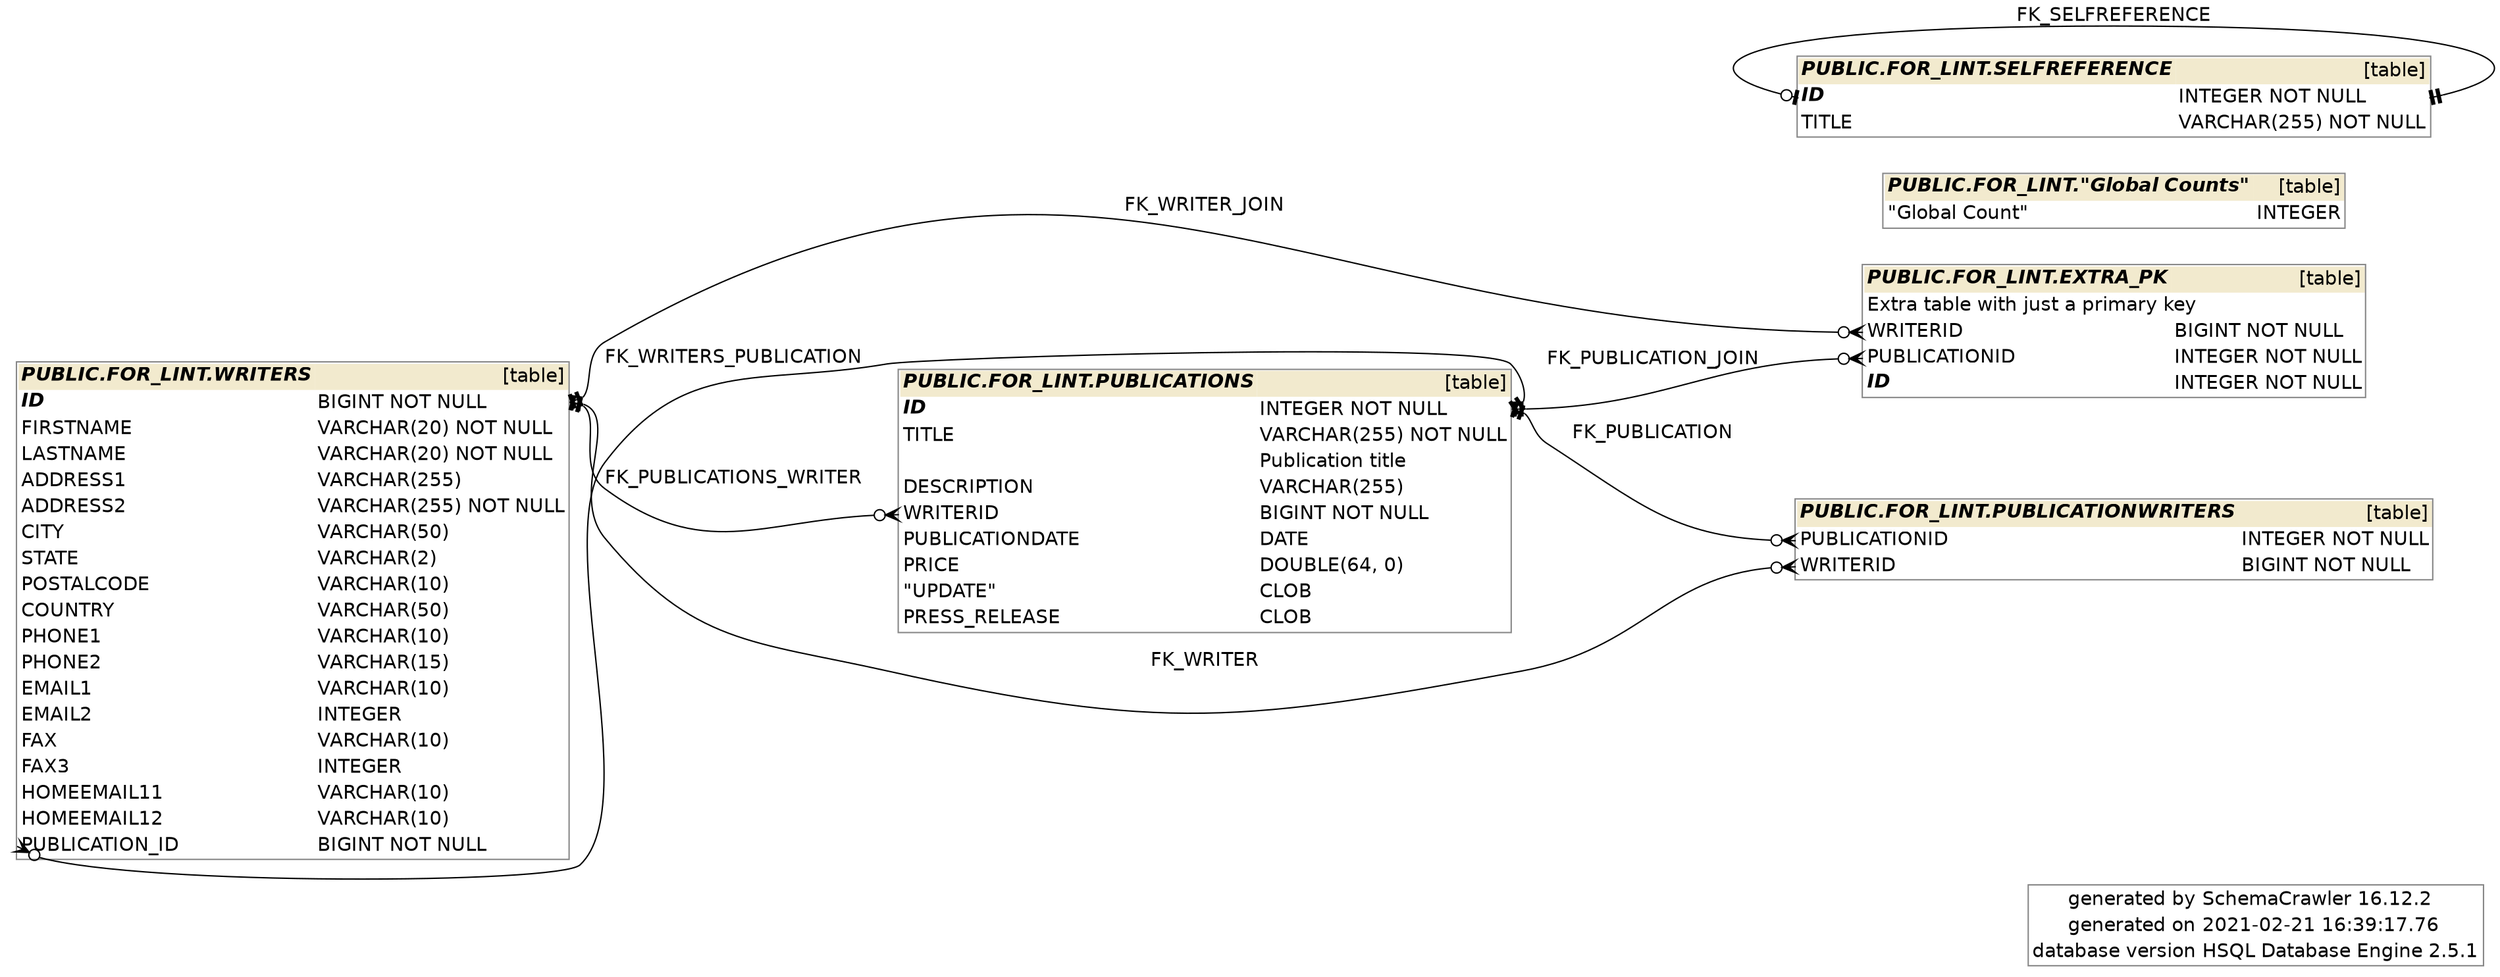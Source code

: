 digraph "SchemaCrawler_Diagram" {

  graph [
    fontname="Helvetica"
    labeljust="r"
    rankdir="RL"

  ];
  
  node [
    fontname="Helvetica"
    shape="none"

  ];
  
  edge [
    fontname="Helvetica"

  ];


  /* Title Block -=-=-=-=-=-=-=-=-=-=-=-=-=- */
  graph [ 
    label=<
      <table border="1" cellborder="0" cellspacing="0" color="#888888">
	<tr>
		<td align='right'>generated by</td>
		<td align='left'>SchemaCrawler 16.12.2</td>
	</tr>
	<tr>
		<td align='right'>generated on</td>
		<td align='left'>2021-02-21 16:39:17.76</td>
	</tr>
	<tr>
		<td align='right'>database version</td>
		<td align='left'>HSQL Database Engine 2.5.1</td>
	</tr>
      </table>
    >
  ];

  /* PUBLIC.FOR_LINT.EXTRA_PK -=-=-=-=-=-=-=-=-=-=-=-=-=- */
  "extra_pk_6ff01a98" [
    label=<
      <table border="1" cellborder="0" cellspacing="0" color="#888888">
	<tr>
		<td colspan='2' bgcolor='#F2EACE' align='left'><b><i>PUBLIC.FOR_LINT.EXTRA_PK</i></b></td>
		<td bgcolor='#F2EACE' align='right'>[table]</td>
	</tr>
	<tr>
		<td colspan='3' align='left'>Extra table with just a primary key</td>
	</tr>
	<tr>
		<td port='writerid_4eaa8594.start' align='left'>WRITERID</td>
		<td align='left'> </td>
		<td port='writerid_4eaa8594.end' align='left'>BIGINT NOT NULL</td>
	</tr>
	<tr>
		<td port='publicationid_72d20ed.start' align='left'>PUBLICATIONID</td>
		<td align='left'> </td>
		<td port='publicationid_72d20ed.end' align='left'>INTEGER NOT NULL</td>
	</tr>
	<tr>
		<td port='id_8e133de1.start' align='left'><b><i>ID</i></b></td>
		<td align='left'> </td>
		<td port='id_8e133de1.end' align='left'>INTEGER NOT NULL</td>
	</tr>
      </table>
    >
  ];



  /* PUBLIC.FOR_LINT."Global Counts" -=-=-=-=-=-=-=-=-=-=-=-=-=- */
  "globalcounts_3c0c924f" [
    label=<
      <table border="1" cellborder="0" cellspacing="0" color="#888888">
	<tr>
		<td colspan='2' bgcolor='#F2EACE' align='left'><b><i>PUBLIC.FOR_LINT."Global Counts"</i></b></td>
		<td bgcolor='#F2EACE' align='right'>[table]</td>
	</tr>
	<tr>
		<td port='globalcount_ce42fa41.start' align='left'>"Global Count"</td>
		<td align='left'> </td>
		<td port='globalcount_ce42fa41.end' align='left'>INTEGER</td>
	</tr>
      </table>
    >
  ];



  /* PUBLIC.FOR_LINT.PUBLICATIONS -=-=-=-=-=-=-=-=-=-=-=-=-=- */
  "publications_6ef899b5" [
    label=<
      <table border="1" cellborder="0" cellspacing="0" color="#888888">
	<tr>
		<td colspan='2' bgcolor='#F2EACE' align='left'><b><i>PUBLIC.FOR_LINT.PUBLICATIONS</i></b></td>
		<td bgcolor='#F2EACE' align='right'>[table]</td>
	</tr>
	<tr>
		<td port='id_701aa264.start' align='left'><b><i>ID</i></b></td>
		<td align='left'> </td>
		<td port='id_701aa264.end' align='left'>INTEGER NOT NULL</td>
	</tr>
	<tr>
		<td port='title_74dcc381.start' align='left'>TITLE</td>
		<td align='left'> </td>
		<td port='title_74dcc381.end' align='left'>VARCHAR(255) NOT NULL</td>
	</tr>
	<tr>
		<td align='left'></td>
		<td align='left'> </td>
		<td align='left'>Publication title</td>
	</tr>
	<tr>
		<td port='description_89a3b125.start' align='left'>DESCRIPTION</td>
		<td align='left'> </td>
		<td port='description_89a3b125.end' align='left'>VARCHAR(255)</td>
	</tr>
	<tr>
		<td port='writerid_30b1ea17.start' align='left'>WRITERID</td>
		<td align='left'> </td>
		<td port='writerid_30b1ea17.end' align='left'>BIGINT NOT NULL</td>
	</tr>
	<tr>
		<td port='publicationdate_a67d103.start' align='left'>PUBLICATIONDATE</td>
		<td align='left'> </td>
		<td port='publicationdate_a67d103.end' align='left'>DATE</td>
	</tr>
	<tr>
		<td port='price_74a85272.start' align='left'>PRICE</td>
		<td align='left'> </td>
		<td port='price_74a85272.end' align='left'>DOUBLE(64, 0)</td>
	</tr>
	<tr>
		<td port='update_5adc612.start' align='left'>"UPDATE"</td>
		<td align='left'> </td>
		<td port='update_5adc612.end' align='left'>CLOB</td>
	</tr>
	<tr>
		<td port='press_release_cff3cd14.start' align='left'>PRESS_RELEASE</td>
		<td align='left'> </td>
		<td port='press_release_cff3cd14.end' align='left'>CLOB</td>
	</tr>
      </table>
    >
  ];

  "extra_pk_6ff01a98":"publicationid_72d20ed.start":w -> "publications_6ef899b5":"id_701aa264.end":e [label=<FK_PUBLICATION_JOIN> style="solid" dir="both" arrowhead="teetee" arrowtail="crowodot"];
  "publicationwriters_f68ea8a2":"publicationid_54605423.start":w -> "publications_6ef899b5":"id_701aa264.end":e [label=<FK_PUBLICATION> style="solid" dir="both" arrowhead="teetee" arrowtail="crowodot"];
  "writers_3778842e":"publication_id_61bbea1e.start":w -> "publications_6ef899b5":"id_701aa264.end":e [label=<FK_WRITERS_PUBLICATION> style="solid" dir="both" arrowhead="teetee" arrowtail="crowodot"];


  /* PUBLIC.FOR_LINT.PUBLICATIONWRITERS -=-=-=-=-=-=-=-=-=-=-=-=-=- */
  "publicationwriters_f68ea8a2" [
    label=<
      <table border="1" cellborder="0" cellspacing="0" color="#888888">
	<tr>
		<td colspan='2' bgcolor='#F2EACE' align='left'><b><i>PUBLIC.FOR_LINT.PUBLICATIONWRITERS</i></b></td>
		<td bgcolor='#F2EACE' align='right'>[table]</td>
	</tr>
	<tr>
		<td port='publicationid_54605423.start' align='left'>PUBLICATIONID</td>
		<td align='left'> </td>
		<td port='publicationid_54605423.end' align='left'>INTEGER NOT NULL</td>
	</tr>
	<tr>
		<td port='writerid_9bddb8ca.start' align='left'>WRITERID</td>
		<td align='left'> </td>
		<td port='writerid_9bddb8ca.end' align='left'>BIGINT NOT NULL</td>
	</tr>
      </table>
    >
  ];



  /* PUBLIC.FOR_LINT.SELFREFERENCE -=-=-=-=-=-=-=-=-=-=-=-=-=- */
  "selfreference_836b0b4d" [
    label=<
      <table border="1" cellborder="0" cellspacing="0" color="#888888">
	<tr>
		<td colspan='2' bgcolor='#F2EACE' align='left'><b><i>PUBLIC.FOR_LINT.SELFREFERENCE</i></b></td>
		<td bgcolor='#F2EACE' align='right'>[table]</td>
	</tr>
	<tr>
		<td port='id_e9f663cc.start' align='left'><b><i>ID</i></b></td>
		<td align='left'> </td>
		<td port='id_e9f663cc.end' align='left'>INTEGER NOT NULL</td>
	</tr>
	<tr>
		<td port='title_eeb884e9.start' align='left'>TITLE</td>
		<td align='left'> </td>
		<td port='title_eeb884e9.end' align='left'>VARCHAR(255) NOT NULL</td>
	</tr>
      </table>
    >
  ];

  "selfreference_836b0b4d":"id_e9f663cc.start":w -> "selfreference_836b0b4d":"id_e9f663cc.end":e [label=<FK_SELFREFERENCE> style="solid" dir="both" arrowhead="teetee" arrowtail="teeodot"];


  /* PUBLIC.FOR_LINT.WRITERS -=-=-=-=-=-=-=-=-=-=-=-=-=- */
  "writers_3778842e" [
    label=<
      <table border="1" cellborder="0" cellspacing="0" color="#888888">
	<tr>
		<td colspan='2' bgcolor='#F2EACE' align='left'><b><i>PUBLIC.FOR_LINT.WRITERS</i></b></td>
		<td bgcolor='#F2EACE' align='right'>[table]</td>
	</tr>
	<tr>
		<td port='id_b798070b.start' align='left'><b><i>ID</i></b></td>
		<td align='left'> </td>
		<td port='id_b798070b.end' align='left'>BIGINT NOT NULL</td>
	</tr>
	<tr>
		<td port='firstname_65a9830b.start' align='left'>FIRSTNAME</td>
		<td align='left'> </td>
		<td port='firstname_65a9830b.end' align='left'>VARCHAR(20) NOT NULL</td>
	</tr>
	<tr>
		<td port='lastname_8f4cc011.start' align='left'>LASTNAME</td>
		<td align='left'> </td>
		<td port='lastname_8f4cc011.end' align='left'>VARCHAR(20) NOT NULL</td>
	</tr>
	<tr>
		<td port='address1_9d99d0cd.start' align='left'>ADDRESS1</td>
		<td align='left'> </td>
		<td port='address1_9d99d0cd.end' align='left'>VARCHAR(255)</td>
	</tr>
	<tr>
		<td port='address2_9d99d0ce.start' align='left'>ADDRESS2</td>
		<td align='left'> </td>
		<td port='address2_9d99d0ce.end' align='left'>VARCHAR(255) NOT NULL</td>
	</tr>
	<tr>
		<td port='city_b7b78f5b.start' align='left'>CITY</td>
		<td align='left'> </td>
		<td port='city_b7b78f5b.end' align='left'>VARCHAR(50)</td>
	</tr>
	<tr>
		<td port='state_bc50ca61.start' align='left'>STATE</td>
		<td align='left'> </td>
		<td port='state_bc50ca61.end' align='left'>VARCHAR(2)</td>
	</tr>
	<tr>
		<td port='postalcode_4c703728.start' align='left'>POSTALCODE</td>
		<td align='left'> </td>
		<td port='postalcode_4c703728.end' align='left'>VARCHAR(10)</td>
	</tr>
	<tr>
		<td port='country_1b7ae166.start' align='left'>COUNTRY</td>
		<td align='left'> </td>
		<td port='country_1b7ae166.end' align='left'>VARCHAR(50)</td>
	</tr>
	<tr>
		<td port='phone1_44376293.start' align='left'>PHONE1</td>
		<td align='left'> </td>
		<td port='phone1_44376293.end' align='left'>VARCHAR(10)</td>
	</tr>
	<tr>
		<td port='phone2_44376294.start' align='left'>PHONE2</td>
		<td align='left'> </td>
		<td port='phone2_44376294.end' align='left'>VARCHAR(15)</td>
	</tr>
	<tr>
		<td port='email1_31b21a25.start' align='left'>EMAIL1</td>
		<td align='left'> </td>
		<td port='email1_31b21a25.end' align='left'>VARCHAR(10)</td>
	</tr>
	<tr>
		<td port='email2_31b21a26.start' align='left'>EMAIL2</td>
		<td align='left'> </td>
		<td port='email2_31b21a26.end' align='left'>INTEGER</td>
	</tr>
	<tr>
		<td port='fax_b7990ced.start' align='left'>FAX</td>
		<td align='left'> </td>
		<td port='fax_b7990ced.end' align='left'>VARCHAR(10)</td>
	</tr>
	<tr>
		<td port='fax3_b7b8cec6.start' align='left'>FAX3</td>
		<td align='left'> </td>
		<td port='fax3_b7b8cec6.end' align='left'>INTEGER</td>
	</tr>
	<tr>
		<td port='homeemail11_5c0412cd.start' align='left'>HOMEEMAIL11</td>
		<td align='left'> </td>
		<td port='homeemail11_5c0412cd.end' align='left'>VARCHAR(10)</td>
	</tr>
	<tr>
		<td port='homeemail12_5c0412ce.start' align='left'>HOMEEMAIL12</td>
		<td align='left'> </td>
		<td port='homeemail12_5c0412ce.end' align='left'>VARCHAR(10)</td>
	</tr>
	<tr>
		<td port='publication_id_61bbea1e.start' align='left'>PUBLICATION_ID</td>
		<td align='left'> </td>
		<td port='publication_id_61bbea1e.end' align='left'>BIGINT NOT NULL</td>
	</tr>
      </table>
    >
  ];

  "extra_pk_6ff01a98":"writerid_4eaa8594.start":w -> "writers_3778842e":"id_b798070b.end":e [label=<FK_WRITER_JOIN> style="solid" dir="both" arrowhead="teetee" arrowtail="crowodot"];
  "publications_6ef899b5":"writerid_30b1ea17.start":w -> "writers_3778842e":"id_b798070b.end":e [label=<FK_PUBLICATIONS_WRITER> style="solid" dir="both" arrowhead="teetee" arrowtail="crowodot"];
  "publicationwriters_f68ea8a2":"writerid_9bddb8ca.start":w -> "writers_3778842e":"id_b798070b.end":e [label=<FK_WRITER> style="solid" dir="both" arrowhead="teetee" arrowtail="crowodot"];


}
